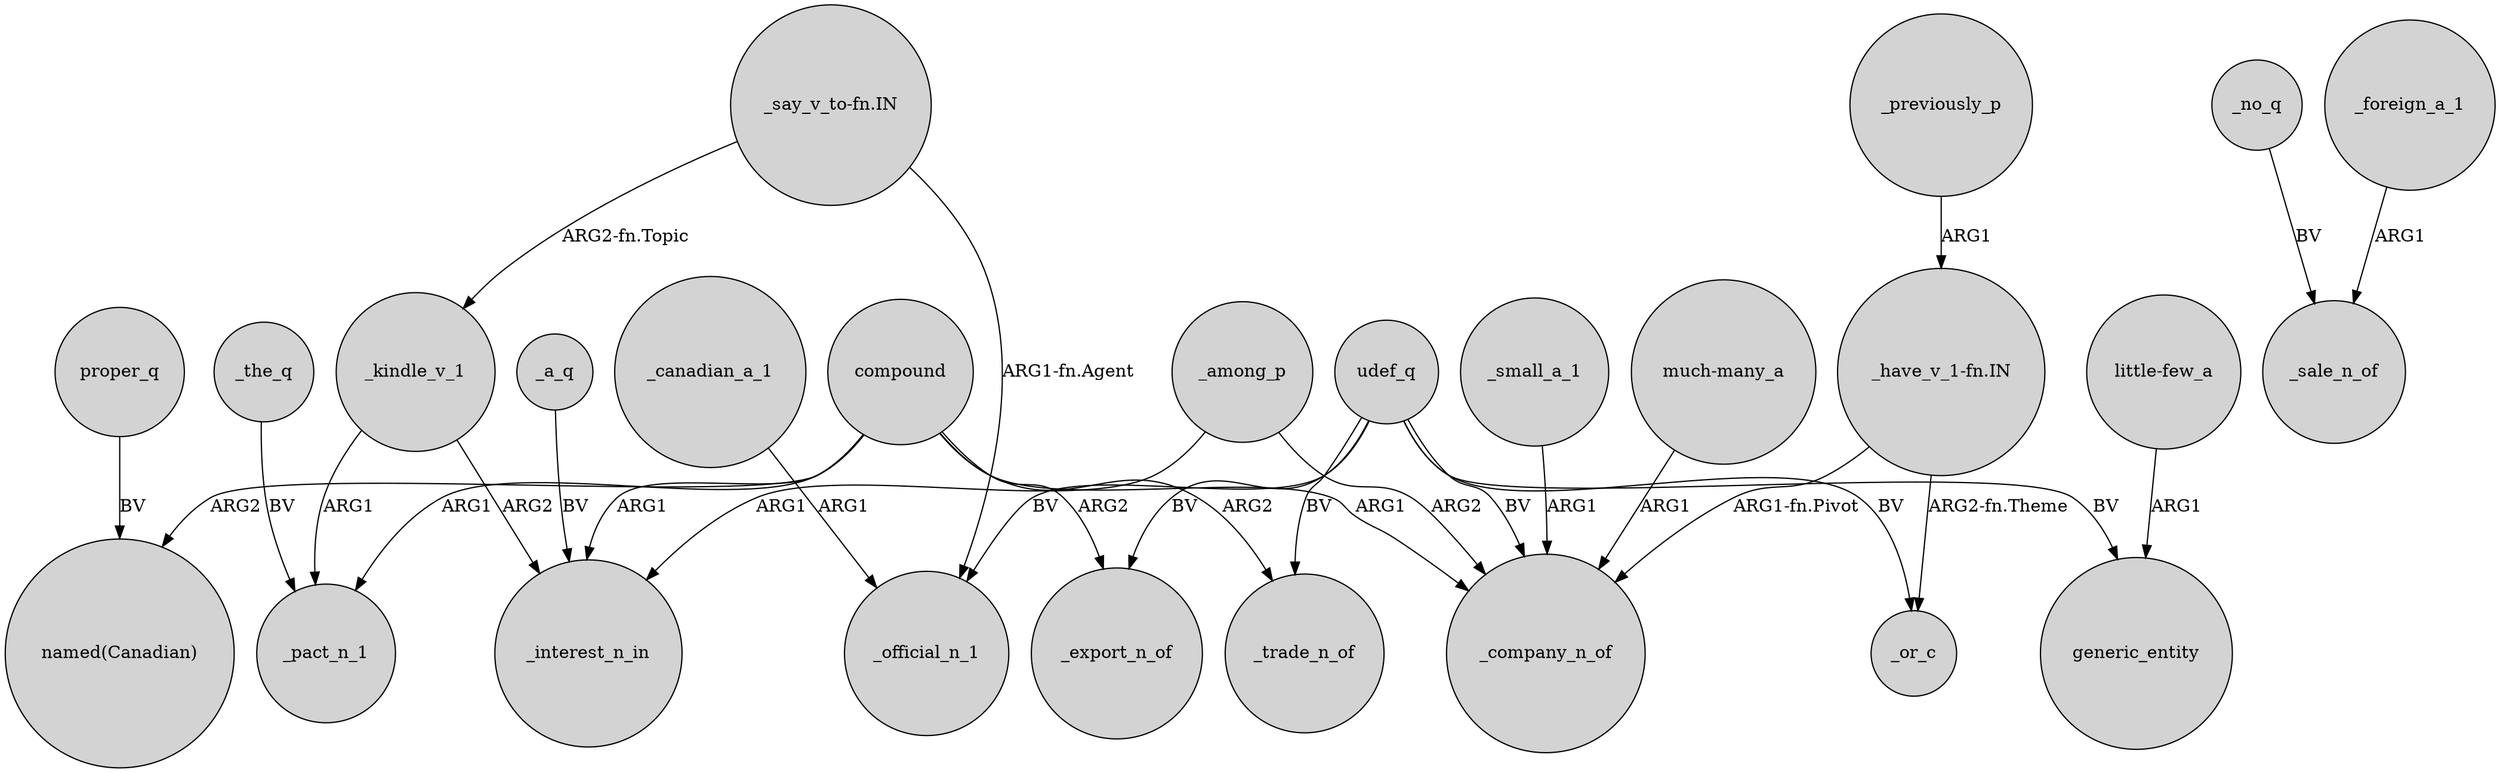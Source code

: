 digraph {
	node [shape=circle style=filled]
	udef_q -> _trade_n_of [label=BV]
	_a_q -> _interest_n_in [label=BV]
	udef_q -> generic_entity [label=BV]
	"_say_v_to-fn.IN" -> _official_n_1 [label="ARG1-fn.Agent"]
	_the_q -> _pact_n_1 [label=BV]
	compound -> "named(Canadian)" [label=ARG2]
	_kindle_v_1 -> _pact_n_1 [label=ARG1]
	_no_q -> _sale_n_of [label=BV]
	proper_q -> "named(Canadian)" [label=BV]
	udef_q -> _or_c [label=BV]
	compound -> _pact_n_1 [label=ARG1]
	_among_p -> _interest_n_in [label=ARG1]
	"_say_v_to-fn.IN" -> _kindle_v_1 [label="ARG2-fn.Topic"]
	_kindle_v_1 -> _interest_n_in [label=ARG2]
	_foreign_a_1 -> _sale_n_of [label=ARG1]
	compound -> _company_n_of [label=ARG1]
	"much-many_a" -> _company_n_of [label=ARG1]
	udef_q -> _official_n_1 [label=BV]
	compound -> _trade_n_of [label=ARG2]
	_canadian_a_1 -> _official_n_1 [label=ARG1]
	udef_q -> _export_n_of [label=BV]
	_previously_p -> "_have_v_1-fn.IN" [label=ARG1]
	"_have_v_1-fn.IN" -> _or_c [label="ARG2-fn.Theme"]
	_small_a_1 -> _company_n_of [label=ARG1]
	compound -> _interest_n_in [label=ARG1]
	udef_q -> _company_n_of [label=BV]
	"_have_v_1-fn.IN" -> _company_n_of [label="ARG1-fn.Pivot"]
	_among_p -> _company_n_of [label=ARG2]
	compound -> _export_n_of [label=ARG2]
	"little-few_a" -> generic_entity [label=ARG1]
}
